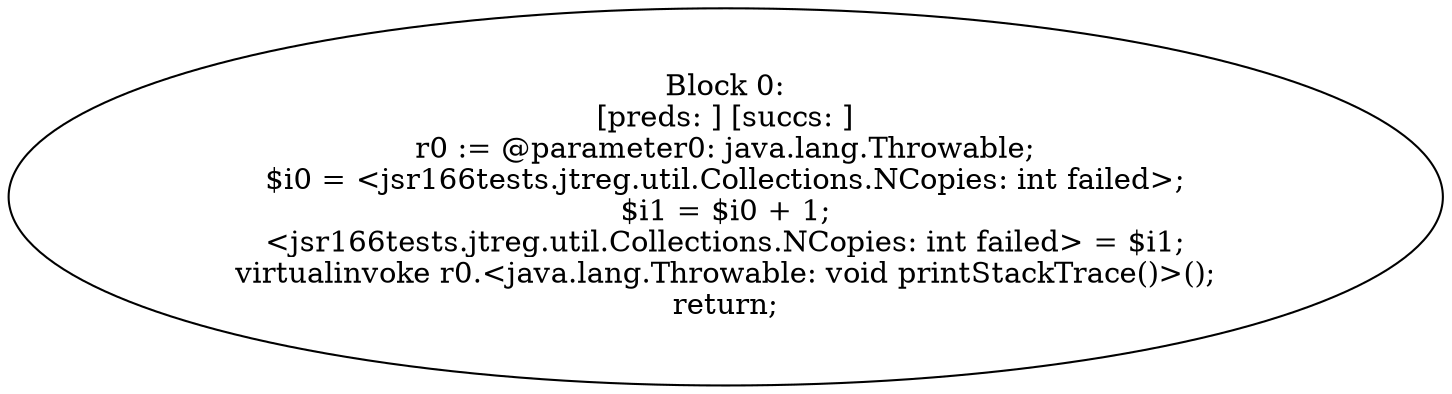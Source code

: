 digraph "unitGraph" {
    "Block 0:
[preds: ] [succs: ]
r0 := @parameter0: java.lang.Throwable;
$i0 = <jsr166tests.jtreg.util.Collections.NCopies: int failed>;
$i1 = $i0 + 1;
<jsr166tests.jtreg.util.Collections.NCopies: int failed> = $i1;
virtualinvoke r0.<java.lang.Throwable: void printStackTrace()>();
return;
"
}
